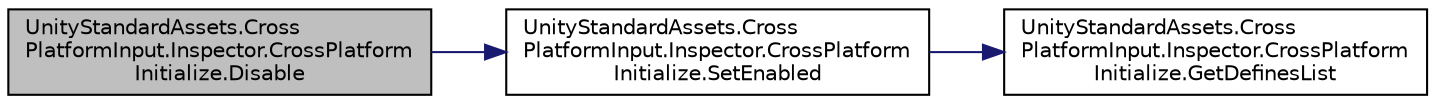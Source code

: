 digraph "UnityStandardAssets.CrossPlatformInput.Inspector.CrossPlatformInitialize.Disable"
{
 // LATEX_PDF_SIZE
  edge [fontname="Helvetica",fontsize="10",labelfontname="Helvetica",labelfontsize="10"];
  node [fontname="Helvetica",fontsize="10",shape=record];
  rankdir="LR";
  Node3 [label="UnityStandardAssets.Cross\lPlatformInput.Inspector.CrossPlatform\lInitialize.Disable",height=0.2,width=0.4,color="black", fillcolor="grey75", style="filled", fontcolor="black",tooltip=" "];
  Node3 -> Node4 [color="midnightblue",fontsize="10",style="solid",fontname="Helvetica"];
  Node4 [label="UnityStandardAssets.Cross\lPlatformInput.Inspector.CrossPlatform\lInitialize.SetEnabled",height=0.2,width=0.4,color="black", fillcolor="white", style="filled",URL="$class_unity_standard_assets_1_1_cross_platform_input_1_1_inspector_1_1_cross_platform_initialize.html#a83009de04e35f5c6fcd741553ad33d1c",tooltip=" "];
  Node4 -> Node5 [color="midnightblue",fontsize="10",style="solid",fontname="Helvetica"];
  Node5 [label="UnityStandardAssets.Cross\lPlatformInput.Inspector.CrossPlatform\lInitialize.GetDefinesList",height=0.2,width=0.4,color="black", fillcolor="white", style="filled",URL="$class_unity_standard_assets_1_1_cross_platform_input_1_1_inspector_1_1_cross_platform_initialize.html#a74ceecb766e5622625a939cbf4c6158d",tooltip=" "];
}
